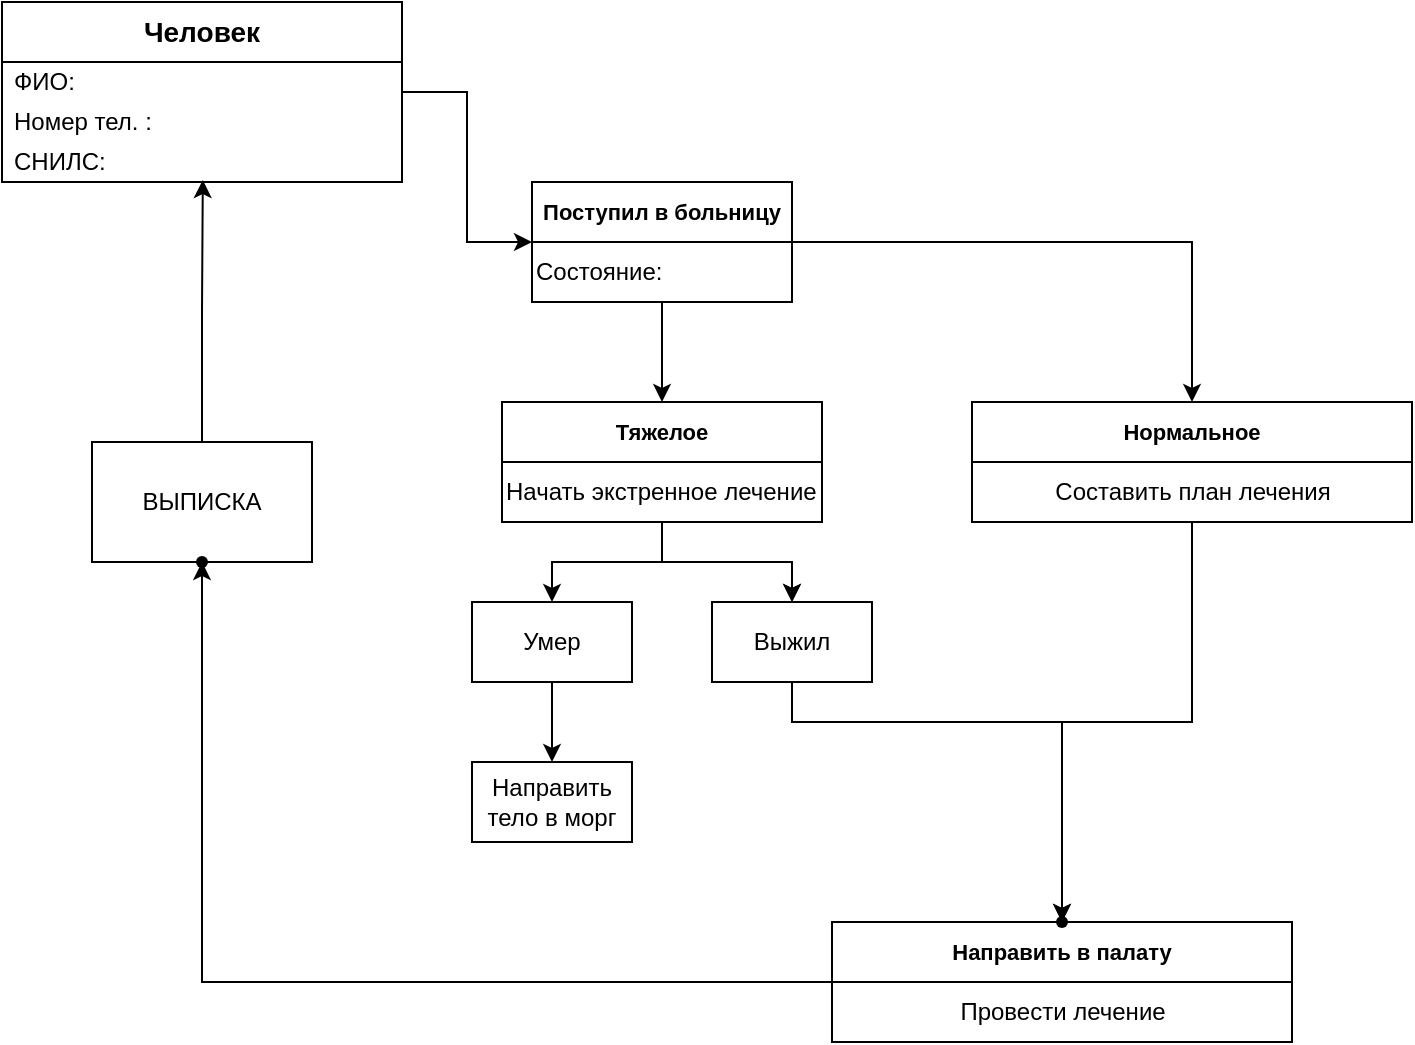 <mxfile version="28.2.5">
  <diagram name="Страница — 1" id="_EI36ZZ1VV72cumYUwou">
    <mxGraphModel dx="1418" dy="1963" grid="1" gridSize="10" guides="1" tooltips="1" connect="1" arrows="1" fold="1" page="1" pageScale="1" pageWidth="827" pageHeight="1169" math="0" shadow="0">
      <root>
        <mxCell id="0" />
        <mxCell id="1" parent="0" />
        <mxCell id="CpNpgnATDgHnLN63W1LH-37" value="" style="edgeStyle=orthogonalEdgeStyle;rounded=0;orthogonalLoop=1;jettySize=auto;html=1;" parent="1" source="CpNpgnATDgHnLN63W1LH-13" target="CpNpgnATDgHnLN63W1LH-32" edge="1">
          <mxGeometry relative="1" as="geometry" />
        </mxCell>
        <mxCell id="CpNpgnATDgHnLN63W1LH-13" value="&lt;font style=&quot;font-size: 14px;&quot;&gt;&lt;b style=&quot;&quot;&gt;Человек&lt;/b&gt;&lt;/font&gt;" style="swimlane;fontStyle=0;childLayout=stackLayout;horizontal=1;startSize=30;horizontalStack=0;resizeParent=1;resizeParentMax=0;resizeLast=0;collapsible=1;marginBottom=0;whiteSpace=wrap;html=1;align=center;" parent="1" vertex="1">
          <mxGeometry x="85" y="-60" width="200" height="90" as="geometry">
            <mxRectangle x="130" y="30" width="120" height="40" as="alternateBounds" />
          </mxGeometry>
        </mxCell>
        <mxCell id="CpNpgnATDgHnLN63W1LH-15" value="ФИО:" style="text;strokeColor=none;fillColor=none;align=left;verticalAlign=middle;spacingLeft=4;spacingRight=4;overflow=hidden;points=[[0,0.5],[1,0.5]];portConstraint=eastwest;rotatable=0;whiteSpace=wrap;html=1;" parent="CpNpgnATDgHnLN63W1LH-13" vertex="1">
          <mxGeometry y="30" width="200" height="20" as="geometry" />
        </mxCell>
        <mxCell id="CpNpgnATDgHnLN63W1LH-22" value="Номер тел. :" style="text;strokeColor=none;fillColor=none;align=left;verticalAlign=middle;spacingLeft=4;spacingRight=4;overflow=hidden;points=[[0,0.5],[1,0.5]];portConstraint=eastwest;rotatable=0;whiteSpace=wrap;html=1;" parent="CpNpgnATDgHnLN63W1LH-13" vertex="1">
          <mxGeometry y="50" width="200" height="20" as="geometry" />
        </mxCell>
        <mxCell id="CpNpgnATDgHnLN63W1LH-23" value="СНИЛС:" style="text;strokeColor=none;fillColor=none;align=left;verticalAlign=middle;spacingLeft=4;spacingRight=4;overflow=hidden;points=[[0,0.5],[1,0.5]];portConstraint=eastwest;rotatable=0;whiteSpace=wrap;html=1;" parent="CpNpgnATDgHnLN63W1LH-13" vertex="1">
          <mxGeometry y="70" width="200" height="20" as="geometry" />
        </mxCell>
        <mxCell id="CpNpgnATDgHnLN63W1LH-42" value="" style="edgeStyle=orthogonalEdgeStyle;rounded=0;orthogonalLoop=1;jettySize=auto;html=1;" parent="1" source="CpNpgnATDgHnLN63W1LH-32" target="CpNpgnATDgHnLN63W1LH-40" edge="1">
          <mxGeometry relative="1" as="geometry" />
        </mxCell>
        <mxCell id="CpNpgnATDgHnLN63W1LH-45" value="" style="edgeStyle=orthogonalEdgeStyle;rounded=0;orthogonalLoop=1;jettySize=auto;html=1;" parent="1" source="CpNpgnATDgHnLN63W1LH-32" target="CpNpgnATDgHnLN63W1LH-43" edge="1">
          <mxGeometry relative="1" as="geometry" />
        </mxCell>
        <mxCell id="CpNpgnATDgHnLN63W1LH-32" value="&lt;font style=&quot;font-size: 11px;&quot;&gt;&lt;b style=&quot;&quot;&gt;Поступил в больницу&lt;/b&gt;&lt;/font&gt;" style="swimlane;fontStyle=0;childLayout=stackLayout;horizontal=1;startSize=30;horizontalStack=0;resizeParent=1;resizeParentMax=0;resizeLast=0;collapsible=1;marginBottom=0;whiteSpace=wrap;html=1;" parent="1" vertex="1">
          <mxGeometry x="350" y="30" width="130" height="60" as="geometry">
            <mxRectangle x="130" y="30" width="120" height="40" as="alternateBounds" />
          </mxGeometry>
        </mxCell>
        <mxCell id="CpNpgnATDgHnLN63W1LH-38" value="Состояние:" style="text;html=1;align=left;verticalAlign=middle;resizable=0;points=[];autosize=1;strokeColor=none;fillColor=none;" parent="CpNpgnATDgHnLN63W1LH-32" vertex="1">
          <mxGeometry y="30" width="130" height="30" as="geometry" />
        </mxCell>
        <mxCell id="CpNpgnATDgHnLN63W1LH-59" value="" style="edgeStyle=orthogonalEdgeStyle;rounded=0;orthogonalLoop=1;jettySize=auto;html=1;" parent="1" source="CpNpgnATDgHnLN63W1LH-40" target="CpNpgnATDgHnLN63W1LH-58" edge="1">
          <mxGeometry relative="1" as="geometry" />
        </mxCell>
        <mxCell id="CpNpgnATDgHnLN63W1LH-60" value="" style="edgeStyle=orthogonalEdgeStyle;rounded=0;orthogonalLoop=1;jettySize=auto;html=1;" parent="1" source="CpNpgnATDgHnLN63W1LH-40" target="CpNpgnATDgHnLN63W1LH-58" edge="1">
          <mxGeometry relative="1" as="geometry" />
        </mxCell>
        <mxCell id="CpNpgnATDgHnLN63W1LH-64" value="" style="edgeStyle=orthogonalEdgeStyle;rounded=0;orthogonalLoop=1;jettySize=auto;html=1;" parent="1" source="CpNpgnATDgHnLN63W1LH-40" target="CpNpgnATDgHnLN63W1LH-61" edge="1">
          <mxGeometry relative="1" as="geometry" />
        </mxCell>
        <mxCell id="CpNpgnATDgHnLN63W1LH-40" value="&lt;span style=&quot;font-size: 11px;&quot;&gt;&lt;b&gt;Тяжелое&lt;/b&gt;&lt;/span&gt;" style="swimlane;fontStyle=0;childLayout=stackLayout;horizontal=1;startSize=30;horizontalStack=0;resizeParent=1;resizeParentMax=0;resizeLast=0;collapsible=1;marginBottom=0;whiteSpace=wrap;html=1;" parent="1" vertex="1">
          <mxGeometry x="335" y="140" width="160" height="60" as="geometry">
            <mxRectangle x="130" y="30" width="120" height="40" as="alternateBounds" />
          </mxGeometry>
        </mxCell>
        <mxCell id="CpNpgnATDgHnLN63W1LH-41" value="Начать экстренное лечение" style="text;html=1;align=left;verticalAlign=middle;resizable=0;points=[];autosize=1;strokeColor=none;fillColor=none;" parent="CpNpgnATDgHnLN63W1LH-40" vertex="1">
          <mxGeometry y="30" width="160" height="30" as="geometry" />
        </mxCell>
        <mxCell id="CpNpgnATDgHnLN63W1LH-48" value="" style="edgeStyle=orthogonalEdgeStyle;rounded=0;orthogonalLoop=1;jettySize=auto;html=1;" parent="1" source="CpNpgnATDgHnLN63W1LH-43" target="CpNpgnATDgHnLN63W1LH-47" edge="1">
          <mxGeometry relative="1" as="geometry" />
        </mxCell>
        <mxCell id="CpNpgnATDgHnLN63W1LH-43" value="&lt;font style=&quot;font-size: 11px;&quot;&gt;&lt;b style=&quot;&quot;&gt;Нормальное&lt;/b&gt;&lt;/font&gt;" style="swimlane;fontStyle=0;childLayout=stackLayout;horizontal=1;startSize=30;horizontalStack=0;resizeParent=1;resizeParentMax=0;resizeLast=0;collapsible=1;marginBottom=0;whiteSpace=wrap;html=1;" parent="1" vertex="1">
          <mxGeometry x="570" y="140" width="220" height="60" as="geometry">
            <mxRectangle x="130" y="30" width="120" height="40" as="alternateBounds" />
          </mxGeometry>
        </mxCell>
        <mxCell id="CpNpgnATDgHnLN63W1LH-51" value="Составить план лечения" style="text;html=1;align=center;verticalAlign=middle;resizable=0;points=[];autosize=1;strokeColor=none;fillColor=none;" parent="CpNpgnATDgHnLN63W1LH-43" vertex="1">
          <mxGeometry y="30" width="220" height="30" as="geometry" />
        </mxCell>
        <mxCell id="CpNpgnATDgHnLN63W1LH-71" value="" style="edgeStyle=orthogonalEdgeStyle;rounded=0;orthogonalLoop=1;jettySize=auto;html=1;" parent="1" source="CpNpgnATDgHnLN63W1LH-47" target="CpNpgnATDgHnLN63W1LH-70" edge="1">
          <mxGeometry relative="1" as="geometry" />
        </mxCell>
        <mxCell id="CpNpgnATDgHnLN63W1LH-47" value="&lt;span style=&quot;font-size: 11px;&quot;&gt;&lt;b&gt;Направить в палату&lt;/b&gt;&lt;/span&gt;" style="swimlane;fontStyle=0;childLayout=stackLayout;horizontal=1;startSize=30;horizontalStack=0;resizeParent=1;resizeParentMax=0;resizeLast=0;collapsible=1;marginBottom=0;whiteSpace=wrap;html=1;" parent="1" vertex="1">
          <mxGeometry x="500" y="400" width="230" height="60" as="geometry">
            <mxRectangle x="130" y="30" width="120" height="40" as="alternateBounds" />
          </mxGeometry>
        </mxCell>
        <mxCell id="CpNpgnATDgHnLN63W1LH-50" value="Провести лечение" style="text;html=1;align=center;verticalAlign=middle;resizable=0;points=[];autosize=1;strokeColor=none;fillColor=none;" parent="CpNpgnATDgHnLN63W1LH-47" vertex="1">
          <mxGeometry y="30" width="230" height="30" as="geometry" />
        </mxCell>
        <mxCell id="CpNpgnATDgHnLN63W1LH-44" value="&lt;div&gt;&lt;br&gt;&lt;/div&gt;" style="text;html=1;align=left;verticalAlign=middle;resizable=0;points=[];autosize=1;strokeColor=none;fillColor=none;" parent="1" vertex="1">
          <mxGeometry x="220" y="245" width="20" height="30" as="geometry" />
        </mxCell>
        <mxCell id="CpNpgnATDgHnLN63W1LH-66" value="" style="edgeStyle=orthogonalEdgeStyle;rounded=0;orthogonalLoop=1;jettySize=auto;html=1;" parent="1" source="CpNpgnATDgHnLN63W1LH-58" target="CpNpgnATDgHnLN63W1LH-65" edge="1">
          <mxGeometry relative="1" as="geometry">
            <Array as="points">
              <mxPoint x="480" y="300" />
              <mxPoint x="615" y="300" />
            </Array>
          </mxGeometry>
        </mxCell>
        <mxCell id="CpNpgnATDgHnLN63W1LH-58" value="Выжил" style="whiteSpace=wrap;html=1;fontStyle=0;startSize=30;horizontal=1;" parent="1" vertex="1">
          <mxGeometry x="440" y="240" width="80" height="40" as="geometry" />
        </mxCell>
        <mxCell id="CpNpgnATDgHnLN63W1LH-68" value="" style="edgeStyle=orthogonalEdgeStyle;rounded=0;orthogonalLoop=1;jettySize=auto;html=1;" parent="1" source="CpNpgnATDgHnLN63W1LH-61" target="CpNpgnATDgHnLN63W1LH-67" edge="1">
          <mxGeometry relative="1" as="geometry" />
        </mxCell>
        <mxCell id="CpNpgnATDgHnLN63W1LH-61" value="Умер" style="rounded=0;whiteSpace=wrap;html=1;" parent="1" vertex="1">
          <mxGeometry x="320" y="240" width="80" height="40" as="geometry" />
        </mxCell>
        <mxCell id="CpNpgnATDgHnLN63W1LH-65" value="" style="shape=waypoint;sketch=0;size=6;pointerEvents=1;points=[];fillColor=default;resizable=0;rotatable=0;perimeter=centerPerimeter;snapToPoint=1;fontStyle=0;startSize=30;horizontal=1;" parent="1" vertex="1">
          <mxGeometry x="605" y="390" width="20" height="20" as="geometry" />
        </mxCell>
        <mxCell id="CpNpgnATDgHnLN63W1LH-67" value="Направить тело в морг" style="whiteSpace=wrap;html=1;rounded=0;" parent="1" vertex="1">
          <mxGeometry x="320" y="320" width="80" height="40" as="geometry" />
        </mxCell>
        <mxCell id="CpNpgnATDgHnLN63W1LH-80" value="" style="edgeStyle=orthogonalEdgeStyle;rounded=0;orthogonalLoop=1;jettySize=auto;html=1;entryX=0.502;entryY=0.95;entryDx=0;entryDy=0;entryPerimeter=0;" parent="1" source="CpNpgnATDgHnLN63W1LH-69" target="CpNpgnATDgHnLN63W1LH-23" edge="1">
          <mxGeometry relative="1" as="geometry">
            <mxPoint x="185" y="80" as="targetPoint" />
          </mxGeometry>
        </mxCell>
        <mxCell id="CpNpgnATDgHnLN63W1LH-69" value="ВЫПИСКА" style="rounded=0;whiteSpace=wrap;html=1;" parent="1" vertex="1">
          <mxGeometry x="130" y="160" width="110" height="60" as="geometry" />
        </mxCell>
        <mxCell id="CpNpgnATDgHnLN63W1LH-70" value="" style="shape=waypoint;sketch=0;size=6;pointerEvents=1;points=[];fillColor=default;resizable=0;rotatable=0;perimeter=centerPerimeter;snapToPoint=1;fontStyle=0;startSize=30;horizontal=1;" parent="1" vertex="1">
          <mxGeometry x="175" y="210" width="20" height="20" as="geometry" />
        </mxCell>
      </root>
    </mxGraphModel>
  </diagram>
</mxfile>
